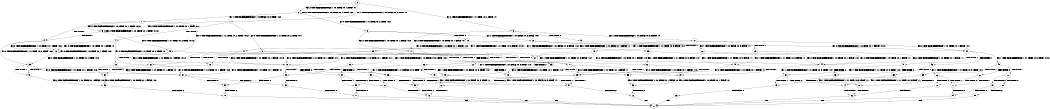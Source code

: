 digraph BCG {
size = "7, 10.5";
center = TRUE;
node [shape = circle];
0 [peripheries = 2];
0 -> 1 [label = "EX !1 !ATOMIC_EXCH_BRANCH (1, +0, FALSE, +0, 3, TRUE) !:0:"];
0 -> 2 [label = "EX !2 !ATOMIC_EXCH_BRANCH (1, +0, TRUE, +0, 1, TRUE) !:0:"];
0 -> 3 [label = "EX !0 !ATOMIC_EXCH_BRANCH (1, +1, TRUE, +0, 2, TRUE) !:0:"];
1 -> 4 [label = "TERMINATE !1"];
1 -> 5 [label = "EX !2 !ATOMIC_EXCH_BRANCH (1, +0, TRUE, +0, 1, TRUE) !:0:1:"];
1 -> 6 [label = "EX !0 !ATOMIC_EXCH_BRANCH (1, +1, TRUE, +0, 2, TRUE) !:0:1:"];
2 -> 7 [label = "EX !1 !ATOMIC_EXCH_BRANCH (1, +0, FALSE, +0, 3, TRUE) !:0:2:"];
2 -> 8 [label = "EX !0 !ATOMIC_EXCH_BRANCH (1, +1, TRUE, +0, 2, TRUE) !:0:2:"];
2 -> 2 [label = "EX !2 !ATOMIC_EXCH_BRANCH (1, +0, TRUE, +0, 1, TRUE) !:0:2:"];
3 -> 9 [label = "TERMINATE !0"];
3 -> 10 [label = "EX !1 !ATOMIC_EXCH_BRANCH (1, +0, FALSE, +0, 3, FALSE) !:0:"];
3 -> 11 [label = "EX !2 !ATOMIC_EXCH_BRANCH (1, +0, TRUE, +0, 1, FALSE) !:0:"];
4 -> 12 [label = "EX !2 !ATOMIC_EXCH_BRANCH (1, +0, TRUE, +0, 1, TRUE) !:0:"];
4 -> 13 [label = "EX !0 !ATOMIC_EXCH_BRANCH (1, +1, TRUE, +0, 2, TRUE) !:0:"];
5 -> 14 [label = "TERMINATE !1"];
5 -> 15 [label = "EX !0 !ATOMIC_EXCH_BRANCH (1, +1, TRUE, +0, 2, TRUE) !:0:1:2:"];
5 -> 5 [label = "EX !2 !ATOMIC_EXCH_BRANCH (1, +0, TRUE, +0, 1, TRUE) !:0:1:2:"];
6 -> 16 [label = "TERMINATE !1"];
6 -> 17 [label = "TERMINATE !0"];
6 -> 18 [label = "EX !2 !ATOMIC_EXCH_BRANCH (1, +0, TRUE, +0, 1, FALSE) !:0:1:"];
7 -> 14 [label = "TERMINATE !1"];
7 -> 15 [label = "EX !0 !ATOMIC_EXCH_BRANCH (1, +1, TRUE, +0, 2, TRUE) !:0:1:2:"];
7 -> 5 [label = "EX !2 !ATOMIC_EXCH_BRANCH (1, +0, TRUE, +0, 1, TRUE) !:0:1:2:"];
8 -> 19 [label = "TERMINATE !0"];
8 -> 20 [label = "EX !1 !ATOMIC_EXCH_BRANCH (1, +0, FALSE, +0, 3, FALSE) !:0:2:"];
8 -> 11 [label = "EX !2 !ATOMIC_EXCH_BRANCH (1, +0, TRUE, +0, 1, FALSE) !:0:2:"];
9 -> 21 [label = "EX !2 !ATOMIC_EXCH_BRANCH (1, +0, TRUE, +0, 1, FALSE) !:1:"];
9 -> 22 [label = "EX !1 !ATOMIC_EXCH_BRANCH (1, +0, FALSE, +0, 3, FALSE) !:1:"];
10 -> 23 [label = "TERMINATE !0"];
10 -> 24 [label = "EX !2 !ATOMIC_EXCH_BRANCH (1, +0, TRUE, +0, 1, FALSE) !:0:1:"];
10 -> 25 [label = "EX !1 !ATOMIC_EXCH_BRANCH (1, +1, TRUE, +0, 3, FALSE) !:0:1:"];
11 -> 26 [label = "TERMINATE !2"];
11 -> 27 [label = "TERMINATE !0"];
11 -> 28 [label = "EX !1 !ATOMIC_EXCH_BRANCH (1, +0, FALSE, +0, 3, TRUE) !:0:2:"];
12 -> 29 [label = "EX !0 !ATOMIC_EXCH_BRANCH (1, +1, TRUE, +0, 2, TRUE) !:0:2:"];
12 -> 12 [label = "EX !2 !ATOMIC_EXCH_BRANCH (1, +0, TRUE, +0, 1, TRUE) !:0:2:"];
13 -> 30 [label = "TERMINATE !0"];
13 -> 31 [label = "EX !2 !ATOMIC_EXCH_BRANCH (1, +0, TRUE, +0, 1, FALSE) !:0:"];
14 -> 29 [label = "EX !0 !ATOMIC_EXCH_BRANCH (1, +1, TRUE, +0, 2, TRUE) !:0:2:"];
14 -> 12 [label = "EX !2 !ATOMIC_EXCH_BRANCH (1, +0, TRUE, +0, 1, TRUE) !:0:2:"];
15 -> 32 [label = "TERMINATE !1"];
15 -> 33 [label = "TERMINATE !0"];
15 -> 18 [label = "EX !2 !ATOMIC_EXCH_BRANCH (1, +0, TRUE, +0, 1, FALSE) !:0:1:2:"];
16 -> 30 [label = "TERMINATE !0"];
16 -> 31 [label = "EX !2 !ATOMIC_EXCH_BRANCH (1, +0, TRUE, +0, 1, FALSE) !:0:"];
17 -> 34 [label = "TERMINATE !1"];
17 -> 35 [label = "EX !2 !ATOMIC_EXCH_BRANCH (1, +0, TRUE, +0, 1, FALSE) !:1:"];
18 -> 36 [label = "TERMINATE !1"];
18 -> 37 [label = "TERMINATE !2"];
18 -> 38 [label = "TERMINATE !0"];
19 -> 39 [label = "EX !1 !ATOMIC_EXCH_BRANCH (1, +0, FALSE, +0, 3, FALSE) !:1:2:"];
19 -> 21 [label = "EX !2 !ATOMIC_EXCH_BRANCH (1, +0, TRUE, +0, 1, FALSE) !:1:2:"];
20 -> 40 [label = "TERMINATE !0"];
20 -> 24 [label = "EX !2 !ATOMIC_EXCH_BRANCH (1, +0, TRUE, +0, 1, FALSE) !:0:1:2:"];
20 -> 41 [label = "EX !1 !ATOMIC_EXCH_BRANCH (1, +1, TRUE, +0, 3, FALSE) !:0:1:2:"];
21 -> 42 [label = "TERMINATE !2"];
21 -> 43 [label = "EX !1 !ATOMIC_EXCH_BRANCH (1, +0, FALSE, +0, 3, TRUE) !:1:2:"];
22 -> 44 [label = "EX !2 !ATOMIC_EXCH_BRANCH (1, +0, TRUE, +0, 1, FALSE) !:1:"];
22 -> 45 [label = "EX !1 !ATOMIC_EXCH_BRANCH (1, +1, TRUE, +0, 3, FALSE) !:1:"];
23 -> 44 [label = "EX !2 !ATOMIC_EXCH_BRANCH (1, +0, TRUE, +0, 1, FALSE) !:1:"];
23 -> 45 [label = "EX !1 !ATOMIC_EXCH_BRANCH (1, +1, TRUE, +0, 3, FALSE) !:1:"];
24 -> 46 [label = "TERMINATE !2"];
24 -> 47 [label = "TERMINATE !0"];
24 -> 48 [label = "EX !1 !ATOMIC_EXCH_BRANCH (1, +1, TRUE, +0, 3, TRUE) !:0:1:2:"];
25 -> 16 [label = "TERMINATE !1"];
25 -> 17 [label = "TERMINATE !0"];
25 -> 18 [label = "EX !2 !ATOMIC_EXCH_BRANCH (1, +0, TRUE, +0, 1, FALSE) !:0:1:"];
26 -> 49 [label = "TERMINATE !0"];
26 -> 50 [label = "EX !1 !ATOMIC_EXCH_BRANCH (1, +0, FALSE, +0, 3, TRUE) !:0:"];
27 -> 42 [label = "TERMINATE !2"];
27 -> 43 [label = "EX !1 !ATOMIC_EXCH_BRANCH (1, +0, FALSE, +0, 3, TRUE) !:1:2:"];
28 -> 36 [label = "TERMINATE !1"];
28 -> 37 [label = "TERMINATE !2"];
28 -> 38 [label = "TERMINATE !0"];
29 -> 51 [label = "TERMINATE !0"];
29 -> 31 [label = "EX !2 !ATOMIC_EXCH_BRANCH (1, +0, TRUE, +0, 1, FALSE) !:0:2:"];
30 -> 52 [label = "EX !2 !ATOMIC_EXCH_BRANCH (1, +0, TRUE, +0, 1, FALSE) !:1:2:"];
31 -> 53 [label = "TERMINATE !2"];
31 -> 54 [label = "TERMINATE !0"];
32 -> 51 [label = "TERMINATE !0"];
32 -> 31 [label = "EX !2 !ATOMIC_EXCH_BRANCH (1, +0, TRUE, +0, 1, FALSE) !:0:2:"];
33 -> 55 [label = "TERMINATE !1"];
33 -> 35 [label = "EX !2 !ATOMIC_EXCH_BRANCH (1, +0, TRUE, +0, 1, FALSE) !:1:2:"];
34 -> 56 [label = "EX !2 !ATOMIC_EXCH_BRANCH (1, +0, TRUE, +0, 1, FALSE) !:2:"];
35 -> 57 [label = "TERMINATE !1"];
35 -> 58 [label = "TERMINATE !2"];
36 -> 53 [label = "TERMINATE !2"];
36 -> 54 [label = "TERMINATE !0"];
37 -> 59 [label = "TERMINATE !1"];
37 -> 60 [label = "TERMINATE !0"];
38 -> 57 [label = "TERMINATE !1"];
38 -> 58 [label = "TERMINATE !2"];
39 -> 44 [label = "EX !2 !ATOMIC_EXCH_BRANCH (1, +0, TRUE, +0, 1, FALSE) !:1:2:"];
39 -> 61 [label = "EX !1 !ATOMIC_EXCH_BRANCH (1, +1, TRUE, +0, 3, FALSE) !:1:2:"];
40 -> 44 [label = "EX !2 !ATOMIC_EXCH_BRANCH (1, +0, TRUE, +0, 1, FALSE) !:1:2:"];
40 -> 61 [label = "EX !1 !ATOMIC_EXCH_BRANCH (1, +1, TRUE, +0, 3, FALSE) !:1:2:"];
41 -> 32 [label = "TERMINATE !1"];
41 -> 33 [label = "TERMINATE !0"];
41 -> 18 [label = "EX !2 !ATOMIC_EXCH_BRANCH (1, +0, TRUE, +0, 1, FALSE) !:0:1:2:"];
42 -> 62 [label = "EX !1 !ATOMIC_EXCH_BRANCH (1, +0, FALSE, +0, 3, TRUE) !:1:"];
43 -> 57 [label = "TERMINATE !1"];
43 -> 58 [label = "TERMINATE !2"];
44 -> 63 [label = "TERMINATE !2"];
44 -> 64 [label = "EX !1 !ATOMIC_EXCH_BRANCH (1, +1, TRUE, +0, 3, TRUE) !:1:2:"];
45 -> 34 [label = "TERMINATE !1"];
45 -> 35 [label = "EX !2 !ATOMIC_EXCH_BRANCH (1, +0, TRUE, +0, 1, FALSE) !:1:"];
46 -> 65 [label = "TERMINATE !0"];
46 -> 66 [label = "EX !1 !ATOMIC_EXCH_BRANCH (1, +1, TRUE, +0, 3, TRUE) !:0:1:"];
47 -> 63 [label = "TERMINATE !2"];
47 -> 64 [label = "EX !1 !ATOMIC_EXCH_BRANCH (1, +1, TRUE, +0, 3, TRUE) !:1:2:"];
48 -> 67 [label = "TERMINATE !1"];
48 -> 68 [label = "TERMINATE !2"];
48 -> 69 [label = "TERMINATE !0"];
49 -> 62 [label = "EX !1 !ATOMIC_EXCH_BRANCH (1, +0, FALSE, +0, 3, TRUE) !:1:"];
50 -> 59 [label = "TERMINATE !1"];
50 -> 60 [label = "TERMINATE !0"];
51 -> 52 [label = "EX !2 !ATOMIC_EXCH_BRANCH (1, +0, TRUE, +0, 1, FALSE) !:1:2:"];
52 -> 70 [label = "TERMINATE !2"];
53 -> 71 [label = "TERMINATE !0"];
54 -> 70 [label = "TERMINATE !2"];
55 -> 56 [label = "EX !2 !ATOMIC_EXCH_BRANCH (1, +0, TRUE, +0, 1, FALSE) !:2:"];
56 -> 72 [label = "TERMINATE !2"];
57 -> 72 [label = "TERMINATE !2"];
58 -> 73 [label = "TERMINATE !1"];
59 -> 71 [label = "TERMINATE !0"];
60 -> 73 [label = "TERMINATE !1"];
61 -> 55 [label = "TERMINATE !1"];
61 -> 35 [label = "EX !2 !ATOMIC_EXCH_BRANCH (1, +0, TRUE, +0, 1, FALSE) !:1:2:"];
62 -> 73 [label = "TERMINATE !1"];
63 -> 74 [label = "EX !1 !ATOMIC_EXCH_BRANCH (1, +1, TRUE, +0, 3, TRUE) !:1:"];
64 -> 75 [label = "TERMINATE !1"];
64 -> 76 [label = "TERMINATE !2"];
65 -> 74 [label = "EX !1 !ATOMIC_EXCH_BRANCH (1, +1, TRUE, +0, 3, TRUE) !:1:"];
66 -> 77 [label = "TERMINATE !1"];
66 -> 78 [label = "TERMINATE !0"];
67 -> 79 [label = "TERMINATE !2"];
67 -> 80 [label = "TERMINATE !0"];
68 -> 77 [label = "TERMINATE !1"];
68 -> 78 [label = "TERMINATE !0"];
69 -> 75 [label = "TERMINATE !1"];
69 -> 76 [label = "TERMINATE !2"];
70 -> 81 [label = "exit"];
71 -> 81 [label = "exit"];
72 -> 81 [label = "exit"];
73 -> 81 [label = "exit"];
74 -> 82 [label = "TERMINATE !1"];
75 -> 83 [label = "TERMINATE !2"];
76 -> 82 [label = "TERMINATE !1"];
77 -> 84 [label = "TERMINATE !0"];
78 -> 82 [label = "TERMINATE !1"];
79 -> 84 [label = "TERMINATE !0"];
80 -> 85 [label = "TERMINATE !2"];
82 -> 81 [label = "exit"];
83 -> 81 [label = "exit"];
84 -> 81 [label = "exit"];
85 -> 81 [label = "exit"];
}
